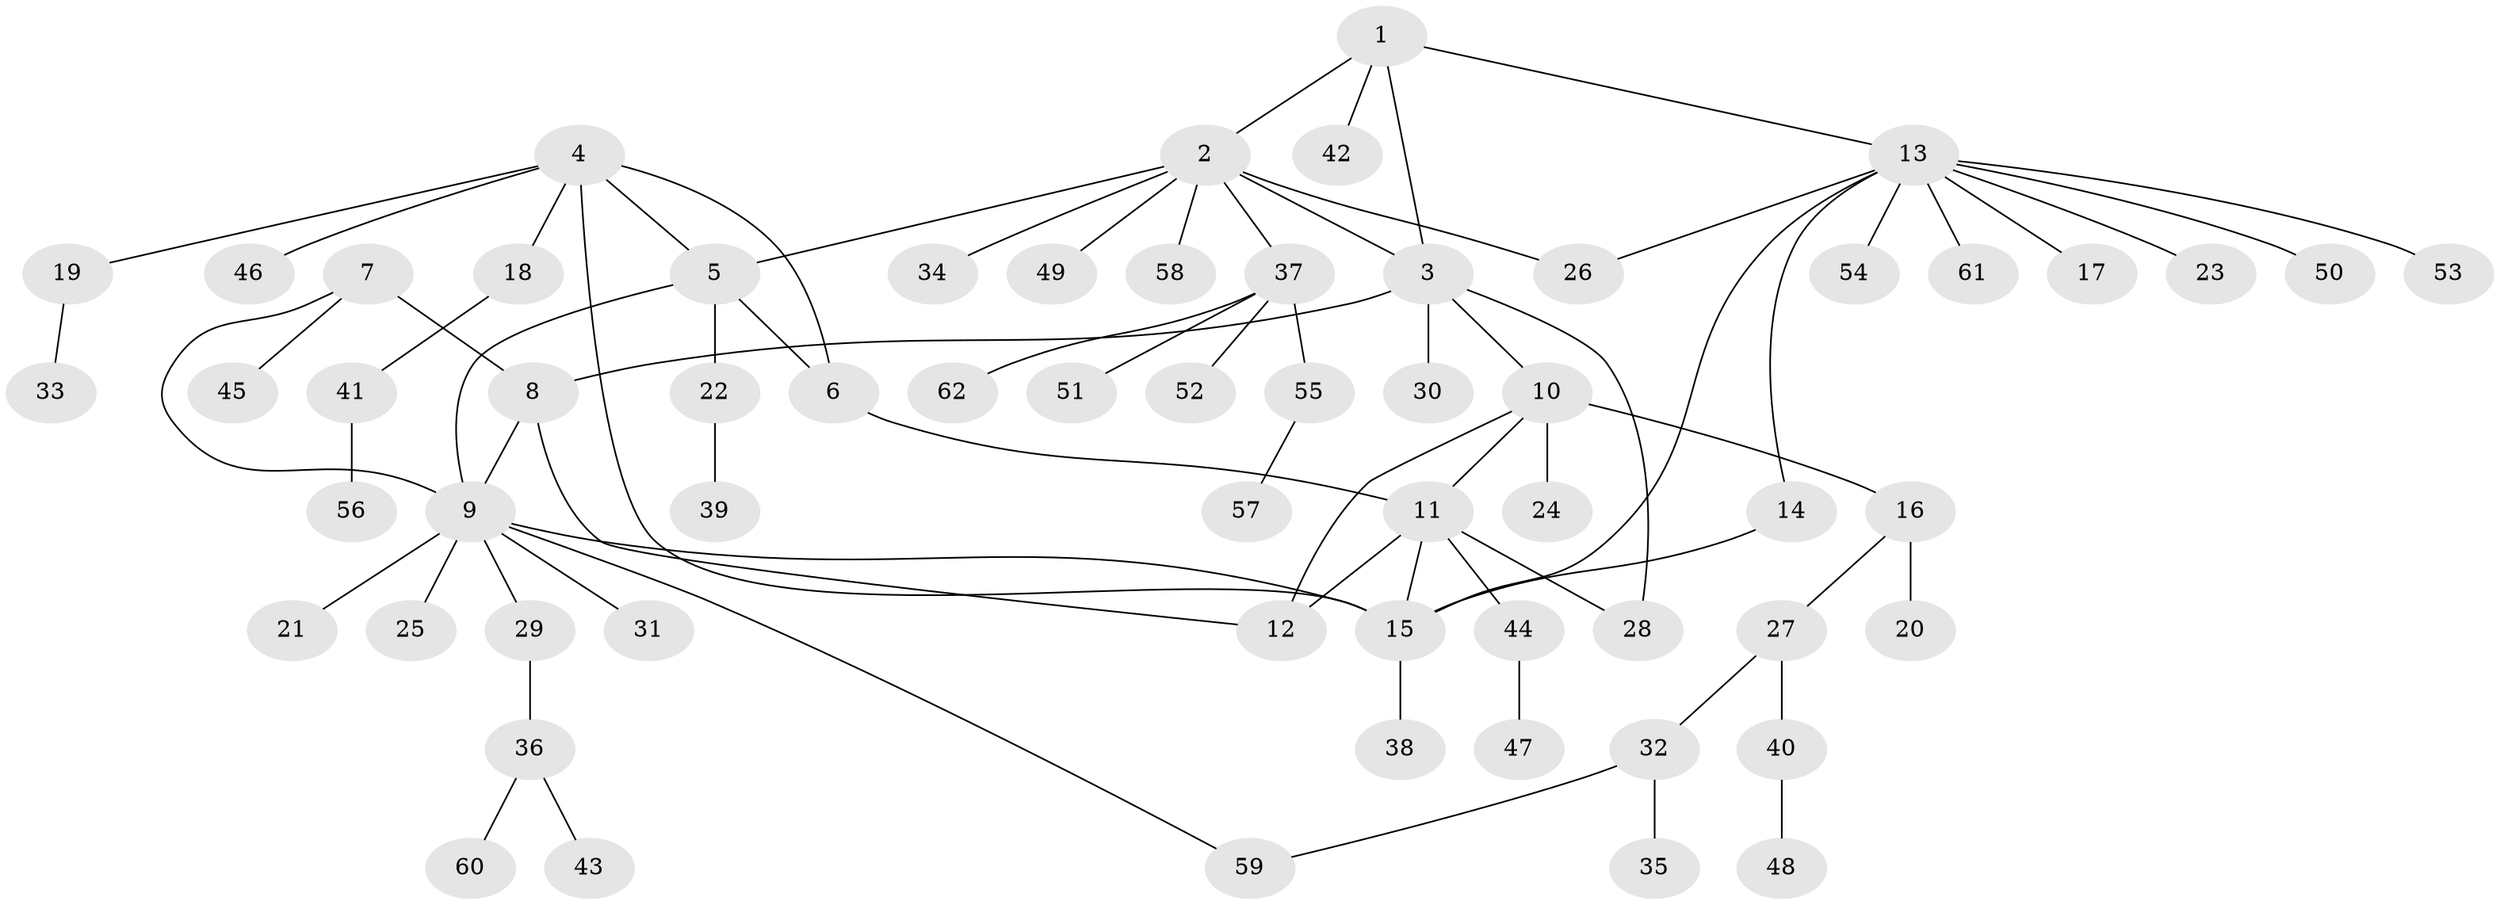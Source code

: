 // coarse degree distribution, {3: 0.05555555555555555, 1: 0.8333333333333334, 6: 0.05555555555555555, 10: 0.05555555555555555}
// Generated by graph-tools (version 1.1) at 2025/58/03/04/25 21:58:20]
// undirected, 62 vertices, 75 edges
graph export_dot {
graph [start="1"]
  node [color=gray90,style=filled];
  1;
  2;
  3;
  4;
  5;
  6;
  7;
  8;
  9;
  10;
  11;
  12;
  13;
  14;
  15;
  16;
  17;
  18;
  19;
  20;
  21;
  22;
  23;
  24;
  25;
  26;
  27;
  28;
  29;
  30;
  31;
  32;
  33;
  34;
  35;
  36;
  37;
  38;
  39;
  40;
  41;
  42;
  43;
  44;
  45;
  46;
  47;
  48;
  49;
  50;
  51;
  52;
  53;
  54;
  55;
  56;
  57;
  58;
  59;
  60;
  61;
  62;
  1 -- 2;
  1 -- 3;
  1 -- 13;
  1 -- 42;
  2 -- 3;
  2 -- 5;
  2 -- 26;
  2 -- 34;
  2 -- 37;
  2 -- 49;
  2 -- 58;
  3 -- 8;
  3 -- 10;
  3 -- 28;
  3 -- 30;
  4 -- 5;
  4 -- 6;
  4 -- 15;
  4 -- 18;
  4 -- 19;
  4 -- 46;
  5 -- 6;
  5 -- 9;
  5 -- 22;
  6 -- 11;
  7 -- 8;
  7 -- 9;
  7 -- 45;
  8 -- 9;
  8 -- 12;
  9 -- 15;
  9 -- 21;
  9 -- 25;
  9 -- 29;
  9 -- 31;
  9 -- 59;
  10 -- 11;
  10 -- 12;
  10 -- 16;
  10 -- 24;
  11 -- 12;
  11 -- 15;
  11 -- 28;
  11 -- 44;
  13 -- 14;
  13 -- 15;
  13 -- 17;
  13 -- 23;
  13 -- 26;
  13 -- 50;
  13 -- 53;
  13 -- 54;
  13 -- 61;
  14 -- 15;
  15 -- 38;
  16 -- 20;
  16 -- 27;
  18 -- 41;
  19 -- 33;
  22 -- 39;
  27 -- 32;
  27 -- 40;
  29 -- 36;
  32 -- 35;
  32 -- 59;
  36 -- 43;
  36 -- 60;
  37 -- 51;
  37 -- 52;
  37 -- 55;
  37 -- 62;
  40 -- 48;
  41 -- 56;
  44 -- 47;
  55 -- 57;
}
